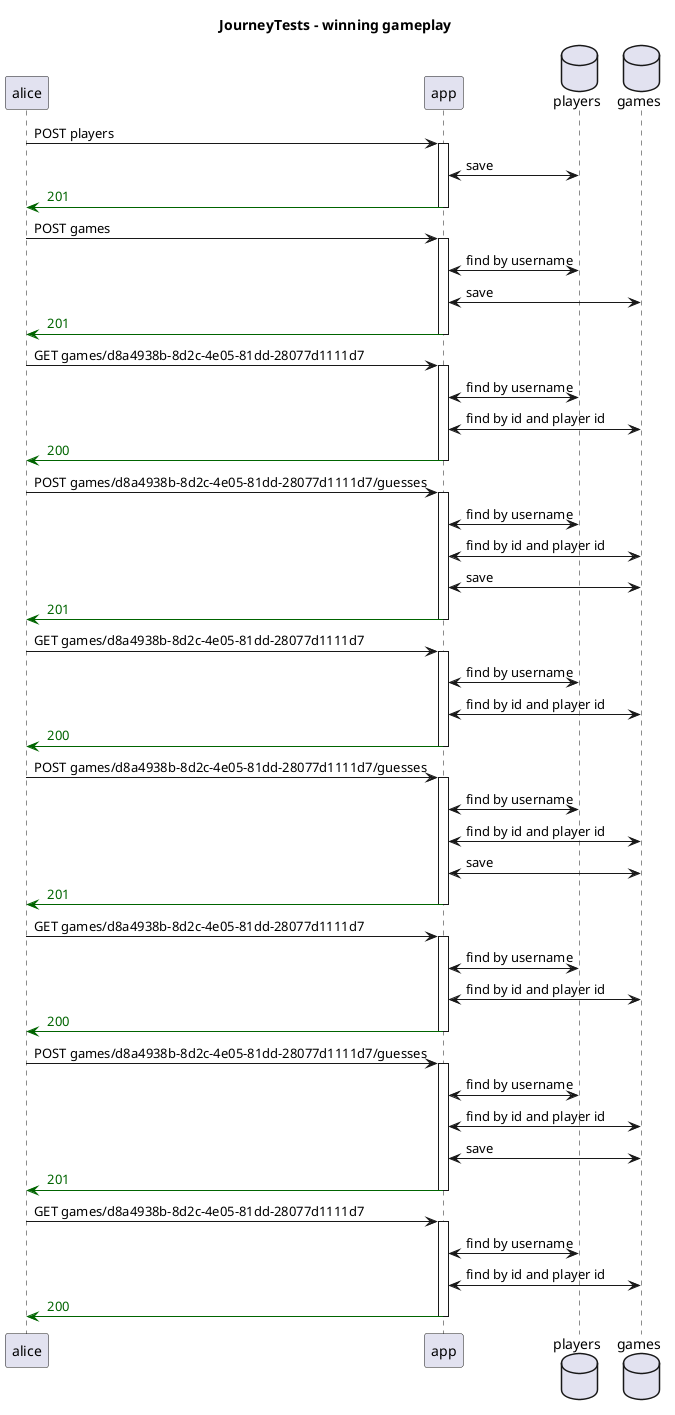@startuml
title JourneyTests - winning gameplay
participant "alice"
participant "app"
database "players"
database "games"
"alice" -> "app": POST players
activate "app"
"app" <-> "players": save
"app" -[#DarkGreen]> "alice": <color:DarkGreen> 201 
deactivate "app"
"alice" -> "app": POST games
activate "app"
"app" <-> "players": find by username
"app" <-> "games": save
"app" -[#DarkGreen]> "alice": <color:DarkGreen> 201 
deactivate "app"
"alice" -> "app": GET games/d8a4938b-8d2c-4e05-81dd-28077d1111d7
activate "app"
"app" <-> "players": find by username
"app" <-> "games": find by id and player id
"app" -[#DarkGreen]> "alice": <color:DarkGreen> 200 
deactivate "app"
"alice" -> "app": POST games/d8a4938b-8d2c-4e05-81dd-28077d1111d7/guesses
activate "app"
"app" <-> "players": find by username
"app" <-> "games": find by id and player id
"app" <-> "games": save
"app" -[#DarkGreen]> "alice": <color:DarkGreen> 201 
deactivate "app"
"alice" -> "app": GET games/d8a4938b-8d2c-4e05-81dd-28077d1111d7
activate "app"
"app" <-> "players": find by username
"app" <-> "games": find by id and player id
"app" -[#DarkGreen]> "alice": <color:DarkGreen> 200 
deactivate "app"
"alice" -> "app": POST games/d8a4938b-8d2c-4e05-81dd-28077d1111d7/guesses
activate "app"
"app" <-> "players": find by username
"app" <-> "games": find by id and player id
"app" <-> "games": save
"app" -[#DarkGreen]> "alice": <color:DarkGreen> 201 
deactivate "app"
"alice" -> "app": GET games/d8a4938b-8d2c-4e05-81dd-28077d1111d7
activate "app"
"app" <-> "players": find by username
"app" <-> "games": find by id and player id
"app" -[#DarkGreen]> "alice": <color:DarkGreen> 200 
deactivate "app"
"alice" -> "app": POST games/d8a4938b-8d2c-4e05-81dd-28077d1111d7/guesses
activate "app"
"app" <-> "players": find by username
"app" <-> "games": find by id and player id
"app" <-> "games": save
"app" -[#DarkGreen]> "alice": <color:DarkGreen> 201 
deactivate "app"
"alice" -> "app": GET games/d8a4938b-8d2c-4e05-81dd-28077d1111d7
activate "app"
"app" <-> "players": find by username
"app" <-> "games": find by id and player id
"app" -[#DarkGreen]> "alice": <color:DarkGreen> 200 
deactivate "app"
@enduml